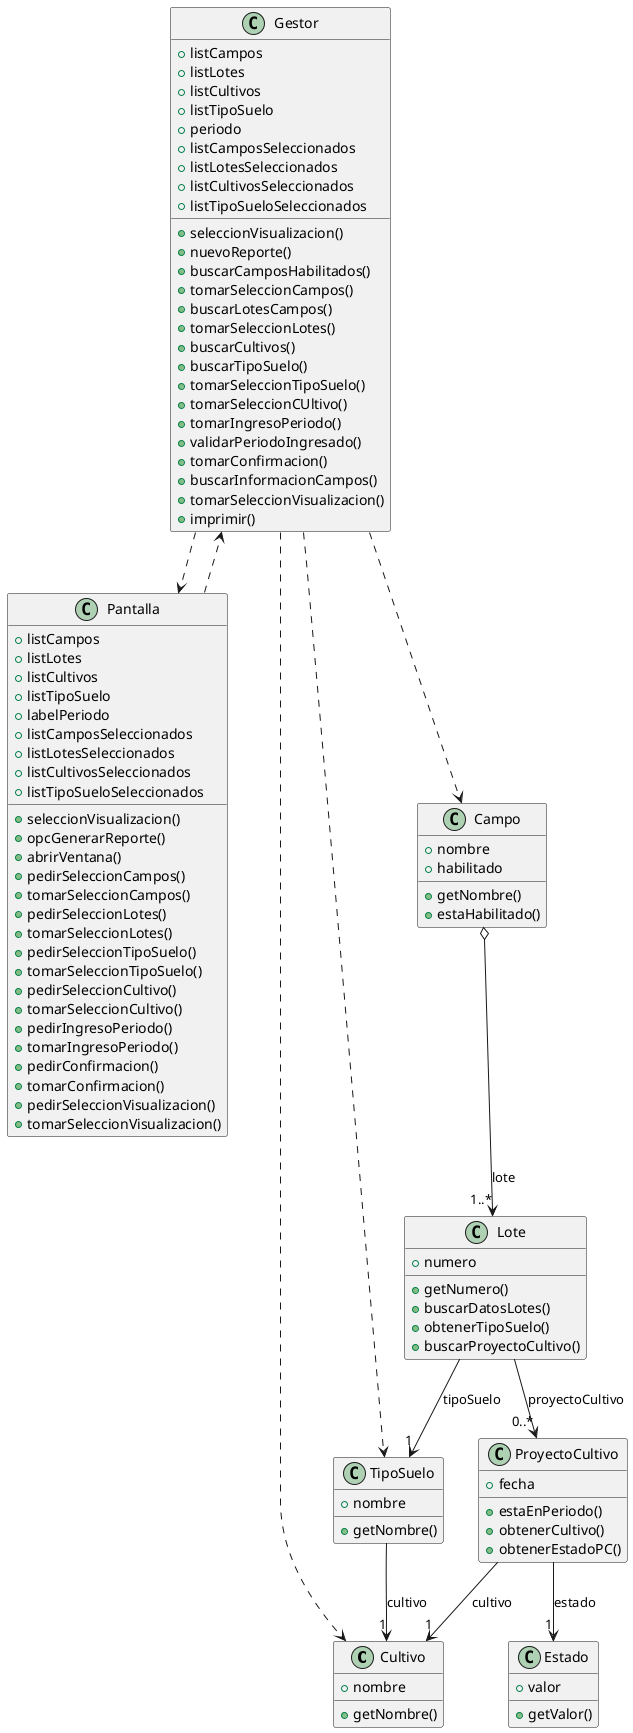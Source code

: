 @startuml clase 
class Cultivo{
    +nombre
    +getNombre()
}
class ProyectoCultivo{
    +fecha
    +estaEnPeriodo()
    +obtenerCultivo()
    +obtenerEstadoPC()
}

class Estado{
    +valor
    +getValor()
}
class TipoSuelo{
    +nombre
    +getNombre()
}
class Lote{
    +numero
    +getNumero()
    +buscarDatosLotes()
    +obtenerTipoSuelo()
    +buscarProyectoCultivo()
}
class Campo{
    +nombre
    +habilitado
    +getNombre()
    +estaHabilitado()
}
class Pantalla {
    +listCampos
    +listLotes
    +listCultivos
    +listTipoSuelo
    +labelPeriodo
    +listCamposSeleccionados
    +listLotesSeleccionados
    +listCultivosSeleccionados
    +listTipoSueloSeleccionados
    +seleccionVisualizacion()
    +opcGenerarReporte()
    +abrirVentana()
    +pedirSeleccionCampos()
    +tomarSeleccionCampos()
    +pedirSeleccionLotes()
    +tomarSeleccionLotes()
    +pedirSeleccionTipoSuelo()
    +tomarSeleccionTipoSuelo()
    +pedirSeleccionCultivo()
    +tomarSeleccionCultivo()
    +pedirIngresoPeriodo()
    +tomarIngresoPeriodo()
    +pedirConfirmacion()
    +tomarConfirmacion()
    +pedirSeleccionVisualizacion()
    +tomarSeleccionVisualizacion()
}
class Gestor{
    +listCampos
    +listLotes
    +listCultivos
    +listTipoSuelo
    +periodo 
    +listCamposSeleccionados
    +listLotesSeleccionados
    +listCultivosSeleccionados
    +listTipoSueloSeleccionados
    +seleccionVisualizacion()
    +nuevoReporte()
    +buscarCamposHabilitados()
    +tomarSeleccionCampos()
    +buscarLotesCampos()
    +tomarSeleccionLotes()
    +buscarCultivos()
    +buscarTipoSuelo()
    +tomarSeleccionTipoSuelo()
    +tomarSeleccionCUltivo()
    +tomarIngresoPeriodo()
    +validarPeriodoIngresado()
    +tomarConfirmacion()
    +buscarInformacionCampos()
    +tomarSeleccionVisualizacion()
    +imprimir()
}

Gestor ..> Pantalla
Pantalla ..> Gestor
Campo o--> "1..*" Lote : lote

Lote --> "0..*" ProyectoCultivo : proyectoCultivo

Gestor ..> Campo
Gestor ..> TipoSuelo
Gestor ..> Cultivo
ProyectoCultivo --> "1" Estado : estado

Lote --> "1" TipoSuelo : tipoSuelo

TipoSuelo --> "1" Cultivo : cultivo

ProyectoCultivo --> "1" Cultivo : cultivo


@enduml